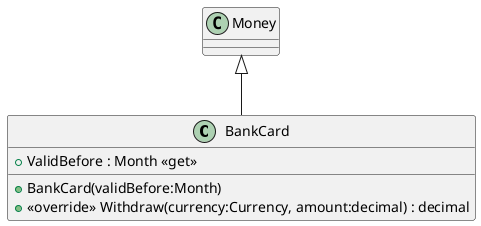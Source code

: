@startuml
class BankCard {
    + ValidBefore : Month <<get>>
    + BankCard(validBefore:Month)
    + <<override>> Withdraw(currency:Currency, amount:decimal) : decimal
}
Money <|-- BankCard
@enduml
